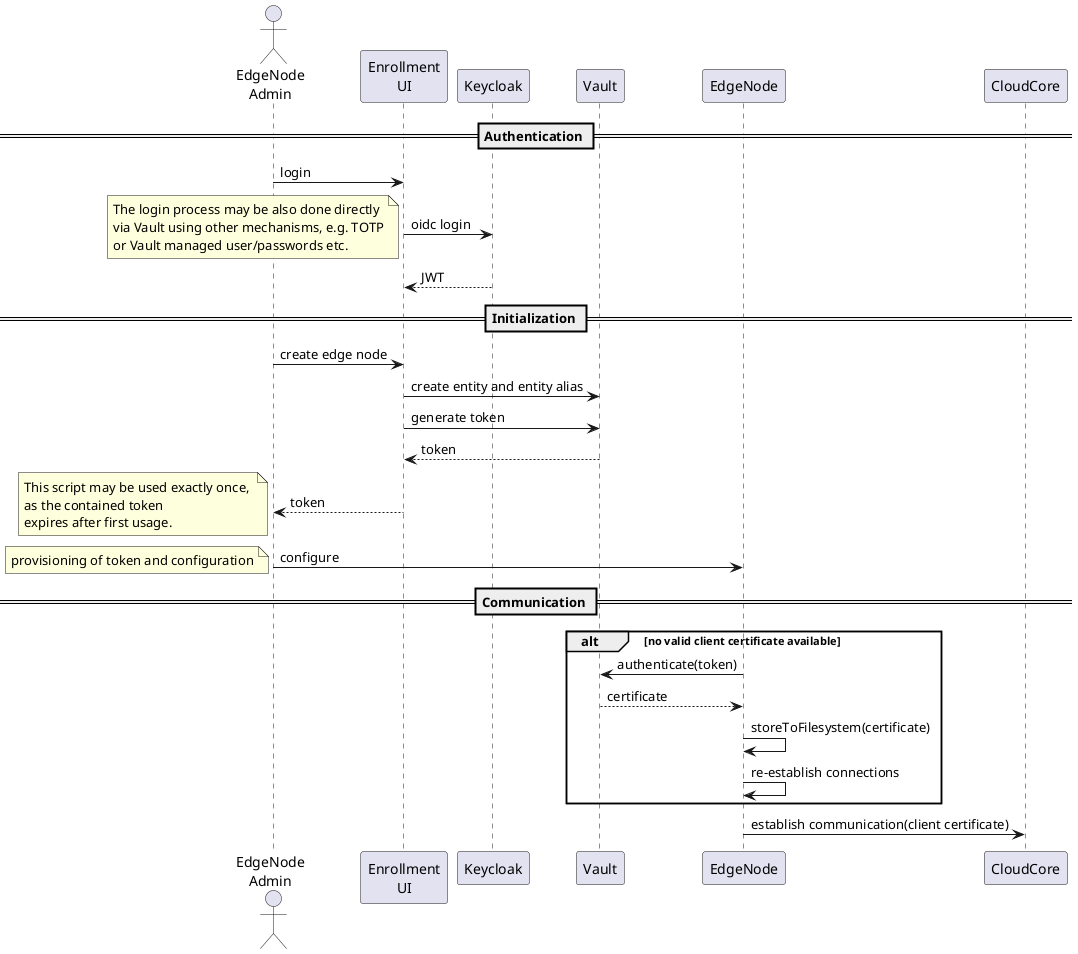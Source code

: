 @startuml


actor User as "EdgeNode\nAdmin"
participant SSP as "Enrollment\nUI"
participant Keycloak
participant Vault
participant EdgeNode

== Authentication == 
User -> SSP : login
SSP -> Keycloak : oidc login
note left
The login process may be also done directly
via Vault using other mechanisms, e.g. TOTP
or Vault managed user/passwords etc.
end note
return JWT

== Initialization ==
User -> SSP : create edge node
SSP -> Vault : create entity and entity alias
SSP -> Vault : generate token
return token

SSP --> User : token
note left 
This script may be used exactly once, 
as the contained token 
expires after first usage.
end note
User -> EdgeNode : configure
note left: provisioning of token and configuration

== Communication ==

alt no valid client certificate available
    EdgeNode -> Vault : authenticate(token)
    return certificate
    EdgeNode -> EdgeNode : storeToFilesystem(certificate)
    EdgeNode -> EdgeNode : re-establish connections
end
EdgeNode -> CloudCore : establish communication(client certificate)




@enduml
